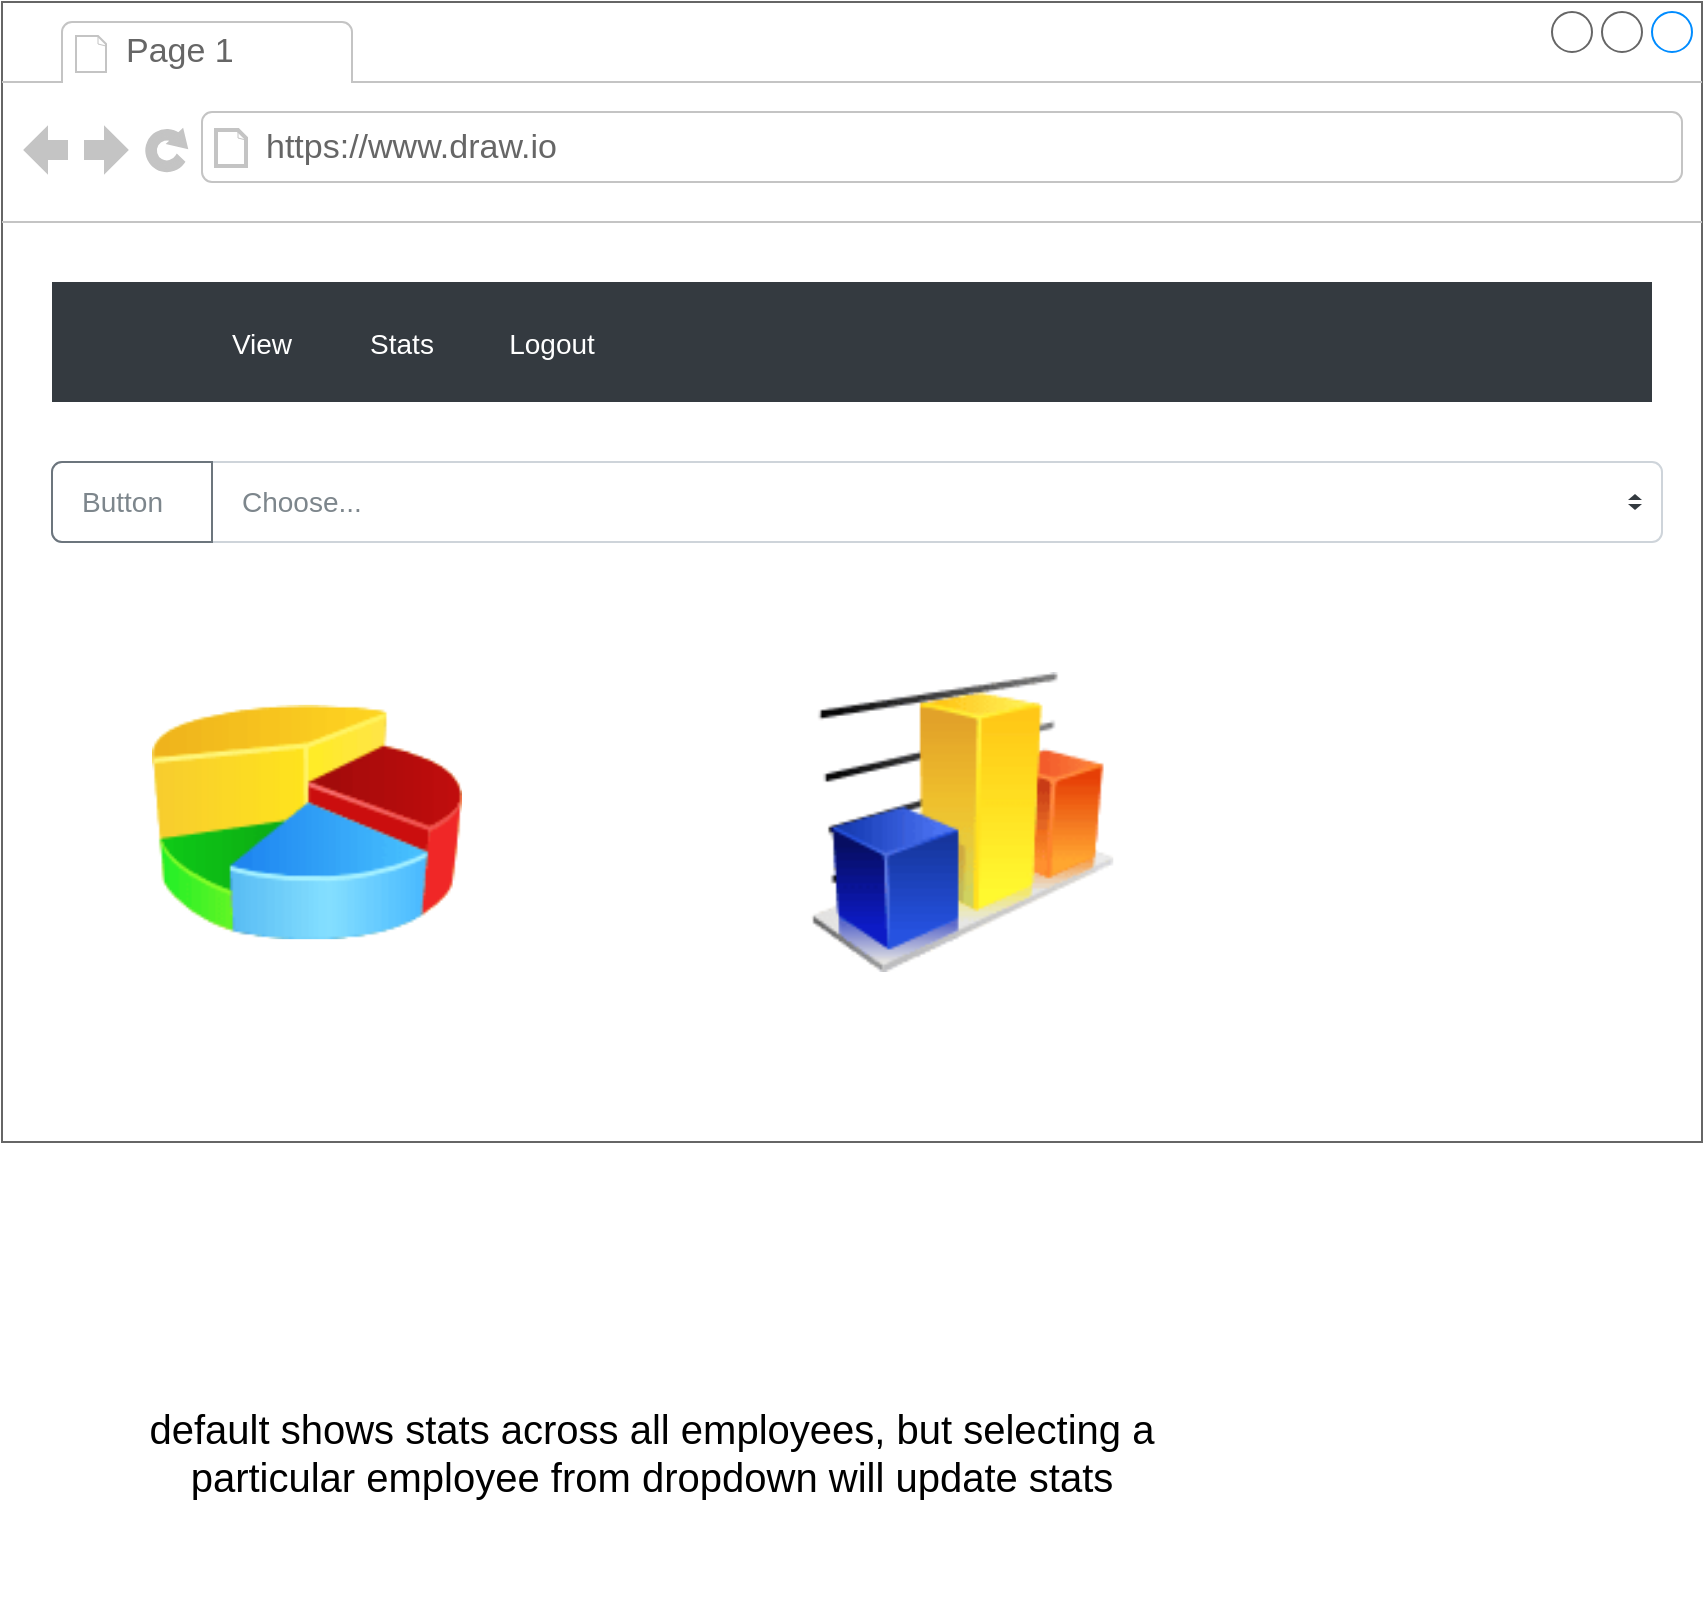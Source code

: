 <mxfile>
    <diagram id="JxQZD07J9ZRlhf89xzfs" name="Page-1">
        <mxGraphModel dx="1170" dy="790" grid="1" gridSize="10" guides="1" tooltips="1" connect="1" arrows="1" fold="1" page="1" pageScale="1" pageWidth="850" pageHeight="1100" math="0" shadow="0">
            <root>
                <mxCell id="0"/>
                <mxCell id="1" parent="0"/>
                <mxCell id="2" value="" style="strokeWidth=1;shadow=0;dashed=0;align=center;html=1;shape=mxgraph.mockup.containers.browserWindow;rSize=0;strokeColor=#666666;strokeColor2=#008cff;strokeColor3=#c4c4c4;mainText=,;recursiveResize=0;" vertex="1" parent="1">
                    <mxGeometry width="850" height="570" as="geometry"/>
                </mxCell>
                <mxCell id="3" value="Page 1" style="strokeWidth=1;shadow=0;dashed=0;align=center;html=1;shape=mxgraph.mockup.containers.anchor;fontSize=17;fontColor=#666666;align=left;" vertex="1" parent="2">
                    <mxGeometry x="60" y="12" width="110" height="26" as="geometry"/>
                </mxCell>
                <mxCell id="4" value="https://www.draw.io" style="strokeWidth=1;shadow=0;dashed=0;align=center;html=1;shape=mxgraph.mockup.containers.anchor;rSize=0;fontSize=17;fontColor=#666666;align=left;" vertex="1" parent="2">
                    <mxGeometry x="130" y="60" width="250" height="26" as="geometry"/>
                </mxCell>
                <mxCell id="5" value="" style="html=1;shadow=0;dashed=0;fillColor=#343A40;strokeColor=none;fontSize=16;fontColor=#ffffff;align=left;spacing=15;" vertex="1" parent="2">
                    <mxGeometry x="25" y="140" width="800" height="60" as="geometry"/>
                </mxCell>
                <mxCell id="6" value="View" style="fillColor=none;strokeColor=none;fontSize=14;fontColor=#ffffff;align=center;" vertex="1" parent="5">
                    <mxGeometry width="70" height="40" relative="1" as="geometry">
                        <mxPoint x="70" y="10" as="offset"/>
                    </mxGeometry>
                </mxCell>
                <mxCell id="7" value="Stats" style="fillColor=none;strokeColor=none;fontSize=14;align=center;fontColor=#FFFFFF;" vertex="1" parent="5">
                    <mxGeometry width="70" height="40" relative="1" as="geometry">
                        <mxPoint x="140" y="10" as="offset"/>
                    </mxGeometry>
                </mxCell>
                <mxCell id="8" value="Logout" style="fillColor=none;strokeColor=none;fontSize=14;align=center;spacingRight=0;fontColor=#FFFFFF;" vertex="1" parent="5">
                    <mxGeometry width="80" height="40" relative="1" as="geometry">
                        <mxPoint x="210" y="10" as="offset"/>
                    </mxGeometry>
                </mxCell>
                <mxCell id="19" value="" style="image;html=1;image=img/lib/clip_art/finance/Pie_Chart_128x128.png" vertex="1" parent="2">
                    <mxGeometry x="75" y="340" width="155" height="140" as="geometry"/>
                </mxCell>
                <mxCell id="20" value="" style="image;html=1;image=img/lib/clip_art/finance/Graph_128x128.png" vertex="1" parent="2">
                    <mxGeometry x="340" y="335" width="280" height="150" as="geometry"/>
                </mxCell>
                <mxCell id="26" value="Choose..." style="html=1;shadow=0;dashed=0;shape=mxgraph.bootstrap.rrect;rSize=5;strokeColor=#CED4DA;html=1;whiteSpace=wrap;fillColor=#FFFFFF;fontColor=#7D868C;align=left;spacingLeft=80;spacing=15;fontSize=14;" vertex="1" parent="2">
                    <mxGeometry x="25" y="230" width="805" height="40" as="geometry"/>
                </mxCell>
                <mxCell id="27" value="" style="shape=triangle;direction=south;fillColor=#343A40;strokeColor=none;perimeter=none;" vertex="1" parent="26">
                    <mxGeometry x="1" y="0.5" width="7" height="3" relative="1" as="geometry">
                        <mxPoint x="-17" y="1" as="offset"/>
                    </mxGeometry>
                </mxCell>
                <mxCell id="28" value="" style="shape=triangle;direction=north;fillColor=#343A40;strokeColor=none;perimeter=none;" vertex="1" parent="26">
                    <mxGeometry x="1" y="0.5" width="7" height="3" relative="1" as="geometry">
                        <mxPoint x="-17" y="-4" as="offset"/>
                    </mxGeometry>
                </mxCell>
                <mxCell id="29" value="Button" style="html=1;shadow=0;dashed=0;shape=mxgraph.bootstrap.leftButton;strokeColor=#6C757D;gradientColor=inherit;fontColor=inherit;fillColor=#ffffff;rSize=5;perimeter=none;whiteSpace=wrap;resizeHeight=1;fontSize=14;align=left;spacing=15;" vertex="1" parent="26">
                    <mxGeometry width="80" height="40" relative="1" as="geometry"/>
                </mxCell>
                <mxCell id="21" value="&lt;font style=&quot;font-size: 20px&quot;&gt;default shows stats across all employees, but selecting a particular employee from dropdown will update stats&lt;br&gt;&lt;/font&gt;" style="text;html=1;strokeColor=none;fillColor=none;align=center;verticalAlign=middle;whiteSpace=wrap;rounded=0;" vertex="1" parent="1">
                    <mxGeometry x="70" y="640" width="510" height="170" as="geometry"/>
                </mxCell>
            </root>
        </mxGraphModel>
    </diagram>
</mxfile>